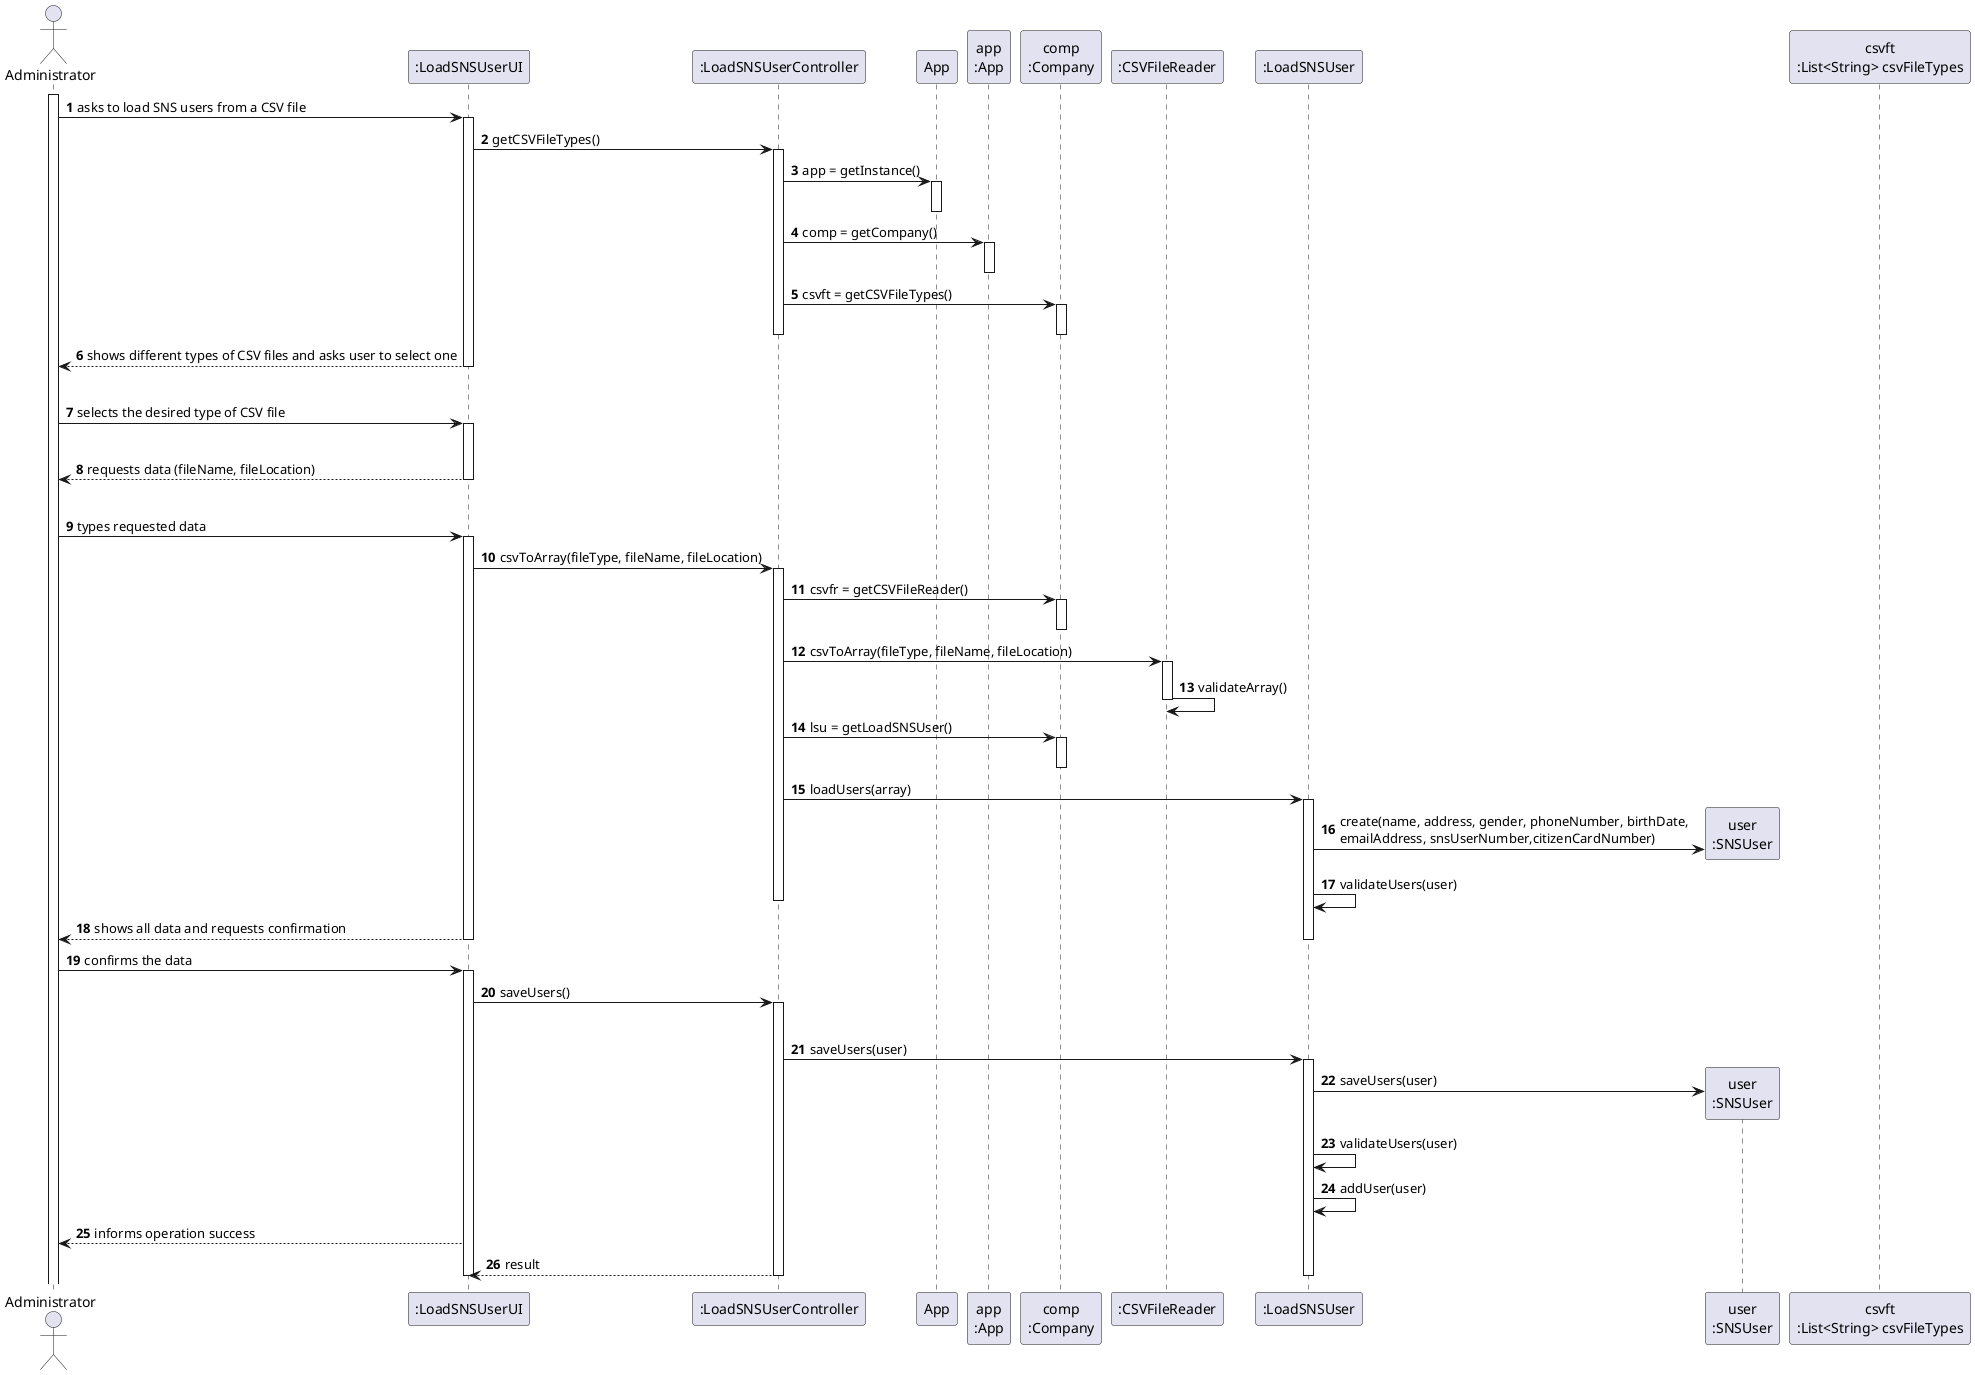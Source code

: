 @startuml
autonumber
'hide footbox
actor "Administrator" as ADM

participant ":LoadSNSUserUI" as UI
participant ":LoadSNSUserController" as CTRL
participant "App" as _APP
participant "app\n:App" as APP
participant "comp\n:Company" as COMP
participant ":CSVFileReader" as CSV
participant ":LoadSNSUser" as LSU
participant "user\n:SNSUser" as SU
participant "csvft\n:List<String> csvFileTypes" as CSVFT

activate ADM
ADM -> UI : asks to load SNS users from a CSV file
activate UI
UI -> CTRL : getCSVFileTypes()
activate CTRL
CTRL -> _APP : app = getInstance()
activate _APP
deactivate _APP
CTRL -> APP : comp = getCompany()
activate APP
deactivate APP
CTRL -> COMP : csvft = getCSVFileTypes()
activate COMP
deactivate COMP
deactivate CTRL
UI --> ADM : shows different types of CSV files and asks user to select one
deactivate UI
|||


ADM -> UI : selects the desired type of CSV file
activate UI
|||
UI --> ADM : requests data (fileName, fileLocation)
deactivate UI
|||

ADM -> UI : types requested data
activate UI
UI -> CTRL : csvToArray(fileType, fileName, fileLocation)
activate CTRL
CTRL -> COMP : csvfr = getCSVFileReader()
activate COMP
deactivate COMP
CTRL -> CSV : csvToArray(fileType, fileName, fileLocation)
activate CSV
CSV -> CSV : validateArray()
deactivate CSV

CTRL -> COMP : lsu = getLoadSNSUser()
activate COMP
deactivate COMP
CTRL -> LSU : loadUsers(array)
activate LSU


LSU -> SU ** : create(name, address, gender, phoneNumber, birthDate,\nemailAddress, snsUserNumber,citizenCardNumber)
LSU -> LSU : validateUsers(user)
deactivate CTRL
UI --> ADM: shows all data and requests confirmation
deactivate LSU

deactivate CTRL
deactivate UI

ADM -> UI : confirms the data
activate UI
UI -> CTRL : saveUsers()
activate CTRL
|||
CTRL -> LSU : saveUsers(user)
activate LSU
LSU -> SU ** : saveUsers(user)
LSU -> LSU : validateUsers(user)
LSU -> LSU : addUser(user)
UI --> ADM : informs operation success
CTRL --> UI : result
deactivate LSU
deactivate CTRL
deactivate UI
@enduml